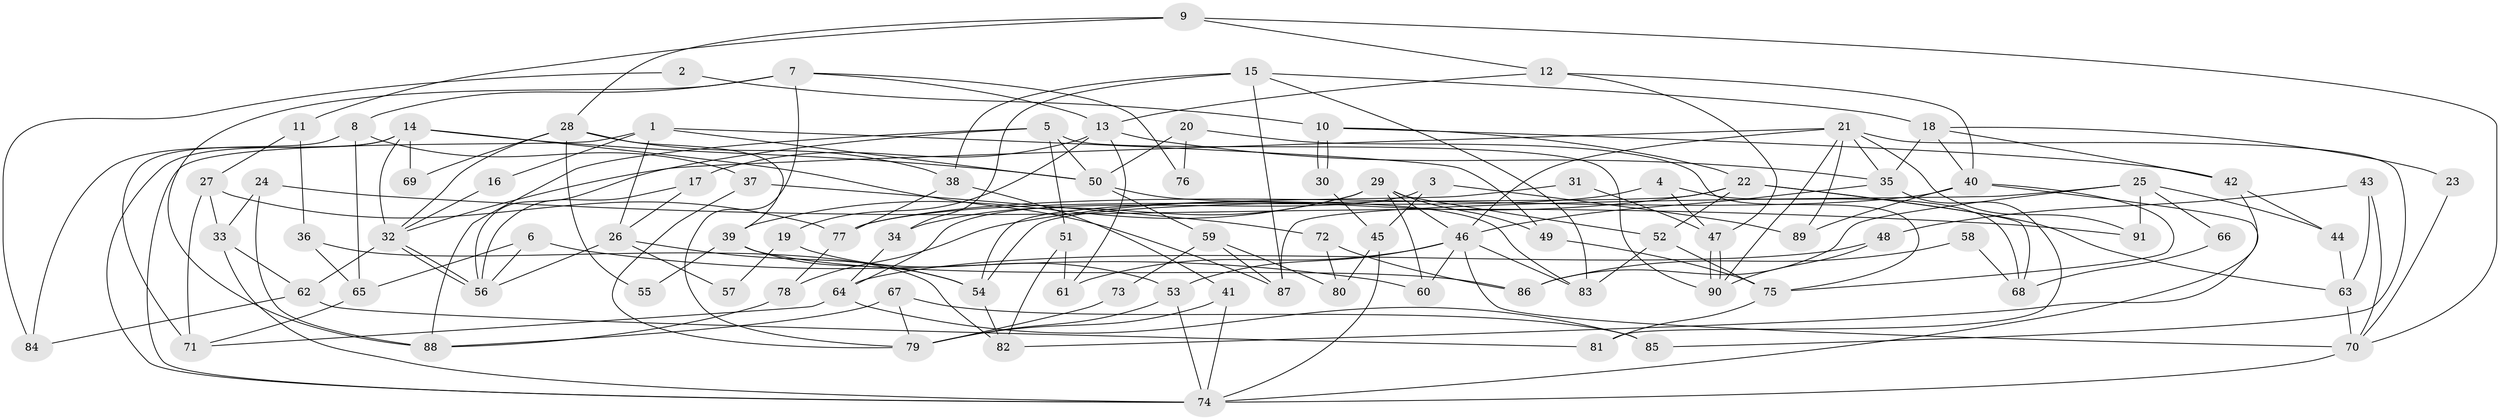 // coarse degree distribution, {5: 0.22807017543859648, 3: 0.22807017543859648, 8: 0.08771929824561403, 6: 0.12280701754385964, 7: 0.08771929824561403, 9: 0.017543859649122806, 2: 0.12280701754385964, 10: 0.03508771929824561, 4: 0.07017543859649122}
// Generated by graph-tools (version 1.1) at 2025/41/03/06/25 10:41:59]
// undirected, 91 vertices, 182 edges
graph export_dot {
graph [start="1"]
  node [color=gray90,style=filled];
  1;
  2;
  3;
  4;
  5;
  6;
  7;
  8;
  9;
  10;
  11;
  12;
  13;
  14;
  15;
  16;
  17;
  18;
  19;
  20;
  21;
  22;
  23;
  24;
  25;
  26;
  27;
  28;
  29;
  30;
  31;
  32;
  33;
  34;
  35;
  36;
  37;
  38;
  39;
  40;
  41;
  42;
  43;
  44;
  45;
  46;
  47;
  48;
  49;
  50;
  51;
  52;
  53;
  54;
  55;
  56;
  57;
  58;
  59;
  60;
  61;
  62;
  63;
  64;
  65;
  66;
  67;
  68;
  69;
  70;
  71;
  72;
  73;
  74;
  75;
  76;
  77;
  78;
  79;
  80;
  81;
  82;
  83;
  84;
  85;
  86;
  87;
  88;
  89;
  90;
  91;
  1 -- 50;
  1 -- 26;
  1 -- 16;
  1 -- 49;
  1 -- 74;
  2 -- 10;
  2 -- 84;
  3 -- 45;
  3 -- 89;
  3 -- 64;
  4 -- 47;
  4 -- 77;
  4 -- 68;
  5 -- 90;
  5 -- 88;
  5 -- 50;
  5 -- 51;
  5 -- 56;
  6 -- 56;
  6 -- 60;
  6 -- 65;
  7 -- 13;
  7 -- 88;
  7 -- 8;
  7 -- 76;
  7 -- 79;
  8 -- 71;
  8 -- 37;
  8 -- 65;
  9 -- 28;
  9 -- 11;
  9 -- 12;
  9 -- 70;
  10 -- 42;
  10 -- 30;
  10 -- 30;
  10 -- 22;
  11 -- 36;
  11 -- 27;
  12 -- 13;
  12 -- 40;
  12 -- 47;
  13 -- 17;
  13 -- 35;
  13 -- 19;
  13 -- 61;
  14 -- 74;
  14 -- 32;
  14 -- 50;
  14 -- 69;
  14 -- 84;
  14 -- 87;
  15 -- 34;
  15 -- 83;
  15 -- 18;
  15 -- 38;
  15 -- 87;
  16 -- 32;
  17 -- 26;
  17 -- 56;
  18 -- 40;
  18 -- 23;
  18 -- 35;
  18 -- 42;
  19 -- 53;
  19 -- 57;
  20 -- 50;
  20 -- 75;
  20 -- 76;
  21 -- 35;
  21 -- 90;
  21 -- 32;
  21 -- 46;
  21 -- 85;
  21 -- 89;
  21 -- 91;
  22 -- 52;
  22 -- 54;
  22 -- 63;
  22 -- 68;
  22 -- 78;
  23 -- 70;
  24 -- 91;
  24 -- 88;
  24 -- 33;
  25 -- 87;
  25 -- 44;
  25 -- 66;
  25 -- 86;
  25 -- 91;
  26 -- 56;
  26 -- 54;
  26 -- 57;
  27 -- 77;
  27 -- 33;
  27 -- 71;
  28 -- 32;
  28 -- 38;
  28 -- 39;
  28 -- 55;
  28 -- 69;
  29 -- 52;
  29 -- 46;
  29 -- 34;
  29 -- 39;
  29 -- 49;
  29 -- 60;
  30 -- 45;
  31 -- 54;
  31 -- 47;
  32 -- 56;
  32 -- 56;
  32 -- 62;
  33 -- 74;
  33 -- 62;
  34 -- 64;
  35 -- 81;
  35 -- 46;
  36 -- 82;
  36 -- 65;
  37 -- 79;
  37 -- 72;
  38 -- 41;
  38 -- 77;
  39 -- 54;
  39 -- 55;
  39 -- 86;
  40 -- 74;
  40 -- 75;
  40 -- 77;
  40 -- 89;
  41 -- 74;
  41 -- 79;
  42 -- 82;
  42 -- 44;
  43 -- 63;
  43 -- 70;
  43 -- 48;
  44 -- 63;
  45 -- 80;
  45 -- 74;
  46 -- 53;
  46 -- 60;
  46 -- 61;
  46 -- 70;
  46 -- 83;
  47 -- 90;
  47 -- 90;
  48 -- 64;
  48 -- 90;
  49 -- 75;
  50 -- 59;
  50 -- 83;
  51 -- 61;
  51 -- 82;
  52 -- 75;
  52 -- 83;
  53 -- 74;
  53 -- 79;
  54 -- 82;
  58 -- 68;
  58 -- 86;
  59 -- 87;
  59 -- 73;
  59 -- 80;
  62 -- 81;
  62 -- 84;
  63 -- 70;
  64 -- 71;
  64 -- 85;
  65 -- 71;
  66 -- 68;
  67 -- 79;
  67 -- 85;
  67 -- 88;
  70 -- 74;
  72 -- 86;
  72 -- 80;
  73 -- 79;
  75 -- 81;
  77 -- 78;
  78 -- 88;
}
